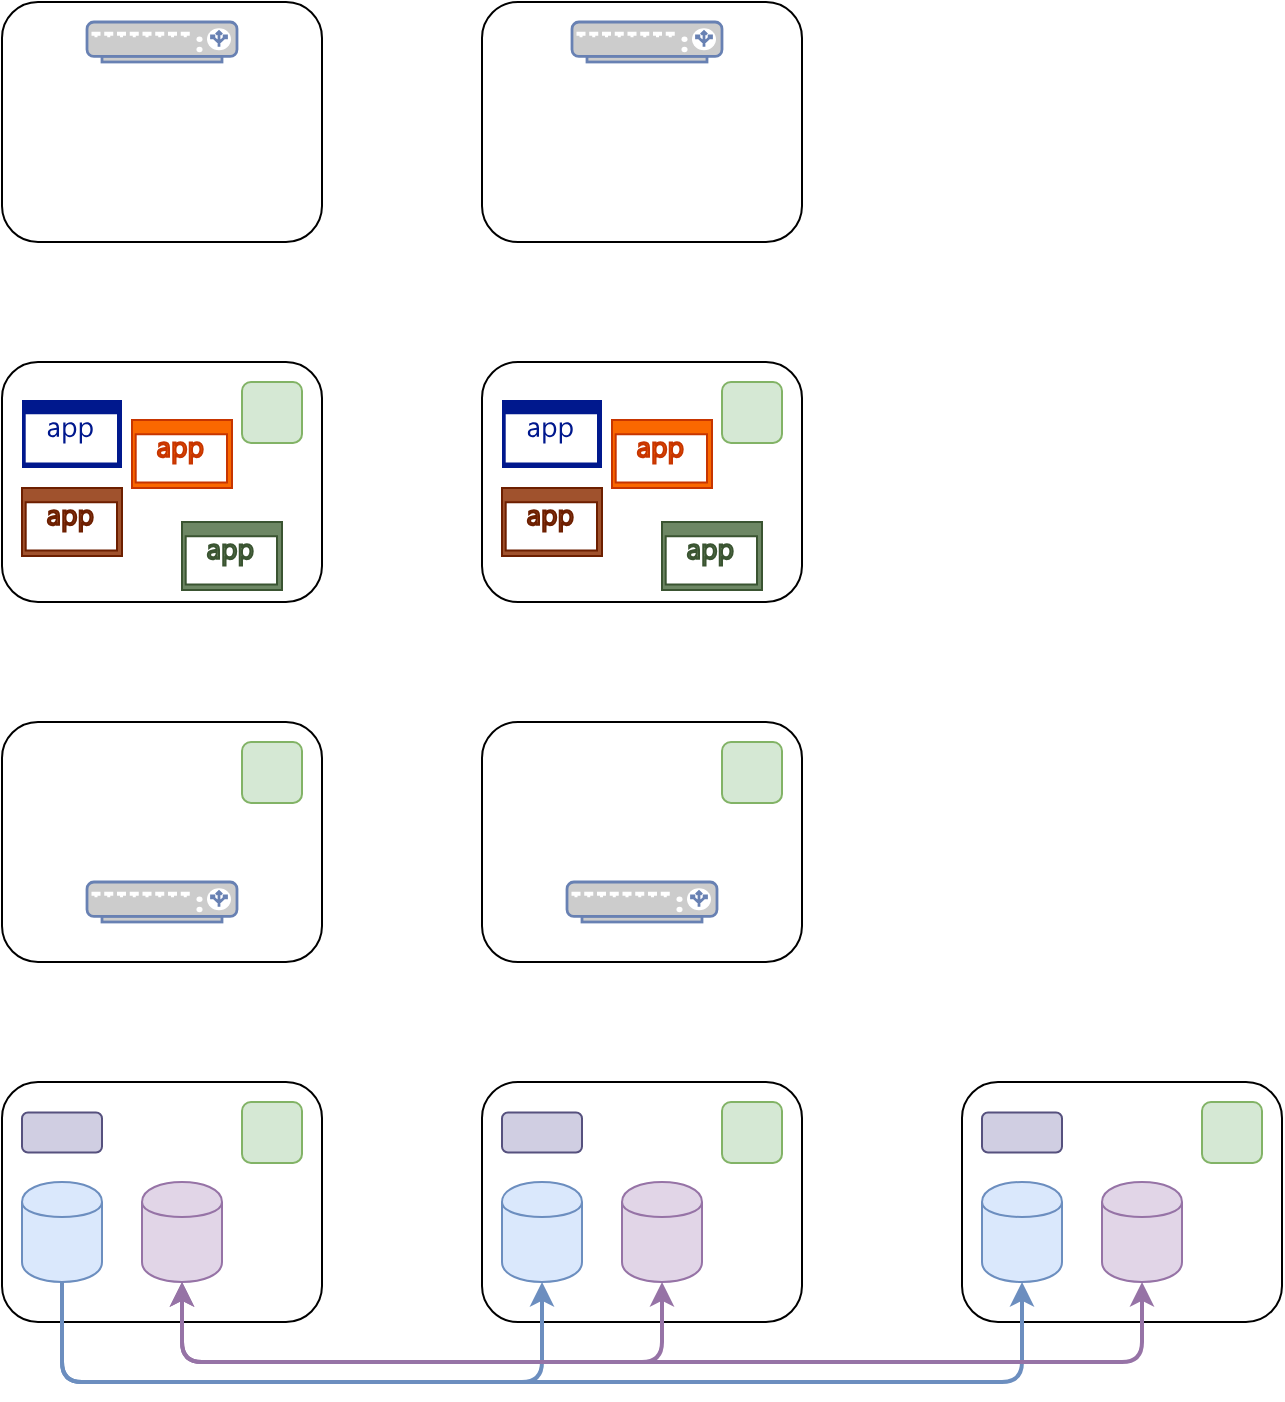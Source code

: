 <mxfile version="13.1.1" type="github"><diagram name="Page-1" id="822b0af5-4adb-64df-f703-e8dfc1f81529"><mxGraphModel dx="1303" dy="728" grid="1" gridSize="10" guides="1" tooltips="1" connect="1" arrows="1" fold="1" page="1" pageScale="1" pageWidth="1169" pageHeight="827" background="#ffffff" math="0" shadow="0"><root><mxCell id="0"/><mxCell id="1" parent="0"/><mxCell id="hL3f7U12DdkOKfvxl-o4-4" value="" style="rounded=1;whiteSpace=wrap;html=1;" vertex="1" parent="1"><mxGeometry x="320" y="120" width="160" height="120" as="geometry"/></mxCell><mxCell id="hL3f7U12DdkOKfvxl-o4-8" value="" style="rounded=1;whiteSpace=wrap;html=1;" vertex="1" parent="1"><mxGeometry x="80" y="120" width="160" height="120" as="geometry"/></mxCell><mxCell id="hL3f7U12DdkOKfvxl-o4-9" value="" style="rounded=1;whiteSpace=wrap;html=1;" vertex="1" parent="1"><mxGeometry x="80" y="300" width="160" height="120" as="geometry"/></mxCell><mxCell id="hL3f7U12DdkOKfvxl-o4-10" value="" style="rounded=1;whiteSpace=wrap;html=1;" vertex="1" parent="1"><mxGeometry x="320" y="300" width="160" height="120" as="geometry"/></mxCell><mxCell id="hL3f7U12DdkOKfvxl-o4-11" value="" style="rounded=1;whiteSpace=wrap;html=1;" vertex="1" parent="1"><mxGeometry x="80" y="480" width="160" height="120" as="geometry"/></mxCell><mxCell id="hL3f7U12DdkOKfvxl-o4-13" value="" style="rounded=1;whiteSpace=wrap;html=1;" vertex="1" parent="1"><mxGeometry x="80" y="660" width="160" height="120" as="geometry"/></mxCell><mxCell id="hL3f7U12DdkOKfvxl-o4-14" value="" style="rounded=1;whiteSpace=wrap;html=1;" vertex="1" parent="1"><mxGeometry x="320" y="660" width="160" height="120" as="geometry"/></mxCell><mxCell id="hL3f7U12DdkOKfvxl-o4-15" value="" style="rounded=1;whiteSpace=wrap;html=1;" vertex="1" parent="1"><mxGeometry x="560" y="660" width="160" height="120" as="geometry"/></mxCell><mxCell id="hL3f7U12DdkOKfvxl-o4-18" value="" style="rounded=1;whiteSpace=wrap;html=1;" vertex="1" parent="1"><mxGeometry x="320" y="480" width="160" height="120" as="geometry"/></mxCell><mxCell id="hL3f7U12DdkOKfvxl-o4-28" value="" style="rounded=1;whiteSpace=wrap;html=1;fillColor=#d5e8d4;strokeColor=#82b366;" vertex="1" parent="1"><mxGeometry x="200" y="490" width="30" height="30.45" as="geometry"/></mxCell><mxCell id="hL3f7U12DdkOKfvxl-o4-30" value="" style="rounded=1;whiteSpace=wrap;html=1;fillColor=#d5e8d4;strokeColor=#82b366;" vertex="1" parent="1"><mxGeometry x="440" y="490" width="30" height="30.45" as="geometry"/></mxCell><mxCell id="hL3f7U12DdkOKfvxl-o4-31" value="" style="rounded=1;whiteSpace=wrap;html=1;fillColor=#d5e8d4;strokeColor=#82b366;" vertex="1" parent="1"><mxGeometry x="440" y="310" width="30" height="30.45" as="geometry"/></mxCell><mxCell id="hL3f7U12DdkOKfvxl-o4-32" value="" style="rounded=1;whiteSpace=wrap;html=1;fillColor=#d5e8d4;strokeColor=#82b366;" vertex="1" parent="1"><mxGeometry x="200" y="310" width="30" height="30.45" as="geometry"/></mxCell><mxCell id="hL3f7U12DdkOKfvxl-o4-33" value="" style="rounded=1;whiteSpace=wrap;html=1;fillColor=#d5e8d4;strokeColor=#82b366;" vertex="1" parent="1"><mxGeometry x="200" y="670" width="30" height="30.45" as="geometry"/></mxCell><mxCell id="hL3f7U12DdkOKfvxl-o4-34" value="" style="rounded=1;whiteSpace=wrap;html=1;fillColor=#d5e8d4;strokeColor=#82b366;" vertex="1" parent="1"><mxGeometry x="440" y="670" width="30" height="30.45" as="geometry"/></mxCell><mxCell id="hL3f7U12DdkOKfvxl-o4-35" value="" style="rounded=1;whiteSpace=wrap;html=1;fillColor=#d5e8d4;strokeColor=#82b366;" vertex="1" parent="1"><mxGeometry x="680" y="670" width="30" height="30.45" as="geometry"/></mxCell><mxCell id="hL3f7U12DdkOKfvxl-o4-36" value="" style="shape=cylinder;whiteSpace=wrap;html=1;boundedLbl=1;backgroundOutline=1;fillColor=#dae8fc;strokeColor=#6c8ebf;" vertex="1" parent="1"><mxGeometry x="330" y="710" width="40" height="50" as="geometry"/></mxCell><mxCell id="hL3f7U12DdkOKfvxl-o4-37" value="" style="shape=cylinder;whiteSpace=wrap;html=1;boundedLbl=1;backgroundOutline=1;fillColor=#dae8fc;strokeColor=#6c8ebf;" vertex="1" parent="1"><mxGeometry x="570" y="710" width="40" height="50" as="geometry"/></mxCell><mxCell id="hL3f7U12DdkOKfvxl-o4-59" style="edgeStyle=orthogonalEdgeStyle;rounded=1;orthogonalLoop=1;jettySize=auto;html=1;exitX=0.5;exitY=1;exitDx=0;exitDy=0;entryX=0.5;entryY=1;entryDx=0;entryDy=0;strokeColor=#6c8ebf;strokeWidth=2;fillColor=#dae8fc;" edge="1" parent="1" source="hL3f7U12DdkOKfvxl-o4-38" target="hL3f7U12DdkOKfvxl-o4-36"><mxGeometry relative="1" as="geometry"><Array as="points"><mxPoint x="110" y="810"/><mxPoint x="350" y="810"/></Array></mxGeometry></mxCell><mxCell id="hL3f7U12DdkOKfvxl-o4-38" value="" style="shape=cylinder;whiteSpace=wrap;html=1;boundedLbl=1;backgroundOutline=1;fillColor=#dae8fc;strokeColor=#6c8ebf;" vertex="1" parent="1"><mxGeometry x="90" y="710" width="40" height="50" as="geometry"/></mxCell><mxCell id="hL3f7U12DdkOKfvxl-o4-39" value="" style="shape=cylinder;whiteSpace=wrap;html=1;boundedLbl=1;backgroundOutline=1;fillColor=#e1d5e7;strokeColor=#9673a6;" vertex="1" parent="1"><mxGeometry x="150" y="710" width="40" height="50" as="geometry"/></mxCell><mxCell id="hL3f7U12DdkOKfvxl-o4-40" value="" style="shape=cylinder;whiteSpace=wrap;html=1;boundedLbl=1;backgroundOutline=1;fillColor=#e1d5e7;strokeColor=#9673a6;" vertex="1" parent="1"><mxGeometry x="390" y="710" width="40" height="50" as="geometry"/></mxCell><mxCell id="hL3f7U12DdkOKfvxl-o4-41" value="" style="shape=cylinder;whiteSpace=wrap;html=1;boundedLbl=1;backgroundOutline=1;fillColor=#e1d5e7;strokeColor=#9673a6;" vertex="1" parent="1"><mxGeometry x="630" y="710" width="40" height="50" as="geometry"/></mxCell><mxCell id="hL3f7U12DdkOKfvxl-o4-42" value="" style="rounded=1;whiteSpace=wrap;html=1;fillColor=#d0cee2;strokeColor=#56517e;" vertex="1" parent="1"><mxGeometry x="90" y="675.22" width="40" height="20" as="geometry"/></mxCell><mxCell id="hL3f7U12DdkOKfvxl-o4-43" value="" style="rounded=1;whiteSpace=wrap;html=1;fillColor=#d0cee2;strokeColor=#56517e;" vertex="1" parent="1"><mxGeometry x="330" y="675.22" width="40" height="20" as="geometry"/></mxCell><mxCell id="hL3f7U12DdkOKfvxl-o4-44" value="" style="rounded=1;whiteSpace=wrap;html=1;fillColor=#d0cee2;strokeColor=#56517e;" vertex="1" parent="1"><mxGeometry x="570" y="675.22" width="40" height="20" as="geometry"/></mxCell><mxCell id="hL3f7U12DdkOKfvxl-o4-45" value="" style="fontColor=#0066CC;verticalAlign=top;verticalLabelPosition=bottom;labelPosition=center;align=center;html=1;outlineConnect=0;fillColor=#CCCCCC;strokeColor=#6881B3;gradientColor=none;gradientDirection=north;strokeWidth=2;shape=mxgraph.networks.load_balancer;" vertex="1" parent="1"><mxGeometry x="122.5" y="130" width="75" height="20" as="geometry"/></mxCell><mxCell id="hL3f7U12DdkOKfvxl-o4-46" value="" style="fontColor=#0066CC;verticalAlign=top;verticalLabelPosition=bottom;labelPosition=center;align=center;html=1;outlineConnect=0;fillColor=#CCCCCC;strokeColor=#6881B3;gradientColor=none;gradientDirection=north;strokeWidth=2;shape=mxgraph.networks.load_balancer;" vertex="1" parent="1"><mxGeometry x="365" y="130" width="75" height="20" as="geometry"/></mxCell><mxCell id="hL3f7U12DdkOKfvxl-o4-47" value="" style="fontColor=#0066CC;verticalAlign=top;verticalLabelPosition=bottom;labelPosition=center;align=center;html=1;outlineConnect=0;fillColor=#CCCCCC;strokeColor=#6881B3;gradientColor=none;gradientDirection=north;strokeWidth=2;shape=mxgraph.networks.load_balancer;" vertex="1" parent="1"><mxGeometry x="122.5" y="560" width="75" height="20" as="geometry"/></mxCell><mxCell id="hL3f7U12DdkOKfvxl-o4-48" value="" style="fontColor=#0066CC;verticalAlign=top;verticalLabelPosition=bottom;labelPosition=center;align=center;html=1;outlineConnect=0;fillColor=#CCCCCC;strokeColor=#6881B3;gradientColor=none;gradientDirection=north;strokeWidth=2;shape=mxgraph.networks.load_balancer;" vertex="1" parent="1"><mxGeometry x="362.5" y="560" width="75" height="20" as="geometry"/></mxCell><mxCell id="hL3f7U12DdkOKfvxl-o4-50" value="" style="aspect=fixed;pointerEvents=1;shadow=0;dashed=0;html=1;strokeColor=none;labelPosition=center;verticalLabelPosition=bottom;verticalAlign=top;align=center;fillColor=#00188D;shape=mxgraph.mscae.enterprise.application" vertex="1" parent="1"><mxGeometry x="90" y="319" width="50" height="34" as="geometry"/></mxCell><mxCell id="hL3f7U12DdkOKfvxl-o4-51" value="" style="aspect=fixed;pointerEvents=1;shadow=0;dashed=0;html=1;strokeColor=#C73500;labelPosition=center;verticalLabelPosition=bottom;verticalAlign=top;align=center;fillColor=#fa6800;shape=mxgraph.mscae.enterprise.application;fontColor=#ffffff;" vertex="1" parent="1"><mxGeometry x="145" y="329" width="50" height="34" as="geometry"/></mxCell><mxCell id="hL3f7U12DdkOKfvxl-o4-52" value="" style="aspect=fixed;pointerEvents=1;shadow=0;dashed=0;html=1;strokeColor=#6D1F00;labelPosition=center;verticalLabelPosition=bottom;verticalAlign=top;align=center;fillColor=#a0522d;shape=mxgraph.mscae.enterprise.application;fontColor=#ffffff;" vertex="1" parent="1"><mxGeometry x="90" y="363" width="50" height="34" as="geometry"/></mxCell><mxCell id="hL3f7U12DdkOKfvxl-o4-53" value="" style="aspect=fixed;pointerEvents=1;shadow=0;dashed=0;html=1;strokeColor=#3A5431;labelPosition=center;verticalLabelPosition=bottom;verticalAlign=top;align=center;fillColor=#6d8764;shape=mxgraph.mscae.enterprise.application;fontColor=#ffffff;" vertex="1" parent="1"><mxGeometry x="170" y="380" width="50" height="34" as="geometry"/></mxCell><mxCell id="hL3f7U12DdkOKfvxl-o4-54" value="" style="aspect=fixed;pointerEvents=1;shadow=0;dashed=0;html=1;strokeColor=#6D1F00;labelPosition=center;verticalLabelPosition=bottom;verticalAlign=top;align=center;fillColor=#a0522d;shape=mxgraph.mscae.enterprise.application;fontColor=#ffffff;" vertex="1" parent="1"><mxGeometry x="330" y="363" width="50" height="34" as="geometry"/></mxCell><mxCell id="hL3f7U12DdkOKfvxl-o4-55" value="" style="aspect=fixed;pointerEvents=1;shadow=0;dashed=0;html=1;strokeColor=none;labelPosition=center;verticalLabelPosition=bottom;verticalAlign=top;align=center;fillColor=#00188D;shape=mxgraph.mscae.enterprise.application" vertex="1" parent="1"><mxGeometry x="330" y="319" width="50" height="34" as="geometry"/></mxCell><mxCell id="hL3f7U12DdkOKfvxl-o4-56" value="" style="aspect=fixed;pointerEvents=1;shadow=0;dashed=0;html=1;strokeColor=#C73500;labelPosition=center;verticalLabelPosition=bottom;verticalAlign=top;align=center;fillColor=#fa6800;shape=mxgraph.mscae.enterprise.application;fontColor=#ffffff;" vertex="1" parent="1"><mxGeometry x="385" y="329" width="50" height="34" as="geometry"/></mxCell><mxCell id="hL3f7U12DdkOKfvxl-o4-57" value="" style="aspect=fixed;pointerEvents=1;shadow=0;dashed=0;html=1;strokeColor=#3A5431;labelPosition=center;verticalLabelPosition=bottom;verticalAlign=top;align=center;fillColor=#6d8764;shape=mxgraph.mscae.enterprise.application;fontColor=#ffffff;" vertex="1" parent="1"><mxGeometry x="410" y="380" width="50" height="34" as="geometry"/></mxCell><mxCell id="hL3f7U12DdkOKfvxl-o4-58" value="" style="edgeStyle=segmentEdgeStyle;endArrow=classic;html=1;exitX=0.5;exitY=1;exitDx=0;exitDy=0;entryX=0.5;entryY=1;entryDx=0;entryDy=0;startArrow=classic;startFill=1;fillColor=#e1d5e7;strokeColor=#9673a6;strokeWidth=2;" edge="1" parent="1" source="hL3f7U12DdkOKfvxl-o4-39" target="hL3f7U12DdkOKfvxl-o4-40"><mxGeometry width="50" height="50" relative="1" as="geometry"><mxPoint x="240" y="910" as="sourcePoint"/><mxPoint x="290" y="860" as="targetPoint"/><Array as="points"><mxPoint x="170" y="800"/><mxPoint x="410" y="800"/></Array></mxGeometry></mxCell><mxCell id="hL3f7U12DdkOKfvxl-o4-60" value="" style="edgeStyle=segmentEdgeStyle;endArrow=classic;html=1;exitX=0.5;exitY=1;exitDx=0;exitDy=0;entryX=0.5;entryY=1;entryDx=0;entryDy=0;fillColor=#dae8fc;strokeColor=#6c8ebf;strokeWidth=2;" edge="1" parent="1" source="hL3f7U12DdkOKfvxl-o4-38" target="hL3f7U12DdkOKfvxl-o4-37"><mxGeometry width="50" height="50" relative="1" as="geometry"><mxPoint x="290" y="670" as="sourcePoint"/><mxPoint x="340" y="620" as="targetPoint"/><Array as="points"><mxPoint x="110" y="810"/><mxPoint x="590" y="810"/></Array></mxGeometry></mxCell><mxCell id="hL3f7U12DdkOKfvxl-o4-61" value="" style="edgeStyle=segmentEdgeStyle;endArrow=classic;html=1;exitX=0.5;exitY=1;exitDx=0;exitDy=0;entryX=0.5;entryY=1;entryDx=0;entryDy=0;startArrow=classic;startFill=1;fillColor=#e1d5e7;strokeColor=#9673a6;strokeWidth=2;" edge="1" parent="1" source="hL3f7U12DdkOKfvxl-o4-39" target="hL3f7U12DdkOKfvxl-o4-41"><mxGeometry width="50" height="50" relative="1" as="geometry"><mxPoint x="180" y="770" as="sourcePoint"/><mxPoint x="420" y="770" as="targetPoint"/><Array as="points"><mxPoint x="170" y="800"/><mxPoint x="650" y="800"/></Array></mxGeometry></mxCell></root></mxGraphModel></diagram></mxfile>